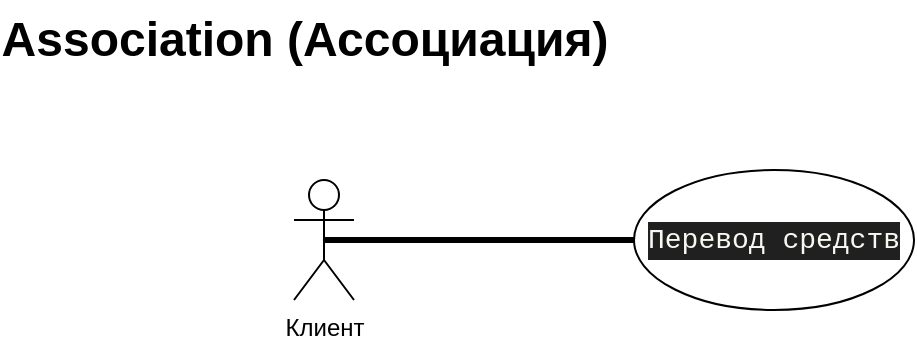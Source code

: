 <mxfile>
    <diagram id="F4p8e9tmAyp1mMgtmsue" name="Страница 1">
        <mxGraphModel dx="673" dy="611" grid="1" gridSize="10" guides="1" tooltips="1" connect="1" arrows="1" fold="1" page="1" pageScale="1" pageWidth="850" pageHeight="1100" math="0" shadow="0">
            <root>
                <mxCell id="0"/>
                <mxCell id="1" parent="0"/>
                <mxCell id="2" value="Association (Ассоциация)" style="text;strokeColor=none;fillColor=none;html=1;fontSize=24;fontStyle=1;verticalAlign=middle;align=center;" vertex="1" parent="1">
                    <mxGeometry x="90" y="40" width="170" height="40" as="geometry"/>
                </mxCell>
                <mxCell id="3" value="Клиент" style="shape=umlActor;verticalLabelPosition=bottom;verticalAlign=top;html=1;" vertex="1" parent="1">
                    <mxGeometry x="170" y="130" width="30" height="60" as="geometry"/>
                </mxCell>
                <mxCell id="4" value="&lt;div style=&quot;color: rgb(248, 248, 242); background-color: rgb(32, 32, 32); font-family: Consolas, &amp;quot;Courier New&amp;quot;, monospace; font-size: 14px; line-height: 19px;&quot;&gt;Перевод средств&lt;/div&gt;" style="ellipse;whiteSpace=wrap;html=1;" vertex="1" parent="1">
                    <mxGeometry x="340" y="125" width="140" height="70" as="geometry"/>
                </mxCell>
                <mxCell id="6" value="" style="endArrow=none;startArrow=none;endFill=0;startFill=0;endSize=8;html=1;verticalAlign=bottom;labelBackgroundColor=none;strokeWidth=3;exitX=0.5;exitY=0.5;exitDx=0;exitDy=0;exitPerimeter=0;entryX=0;entryY=0.5;entryDx=0;entryDy=0;" edge="1" parent="1" source="3" target="4">
                    <mxGeometry width="160" relative="1" as="geometry">
                        <mxPoint x="250" y="320" as="sourcePoint"/>
                        <mxPoint x="410" y="320" as="targetPoint"/>
                    </mxGeometry>
                </mxCell>
            </root>
        </mxGraphModel>
    </diagram>
</mxfile>
